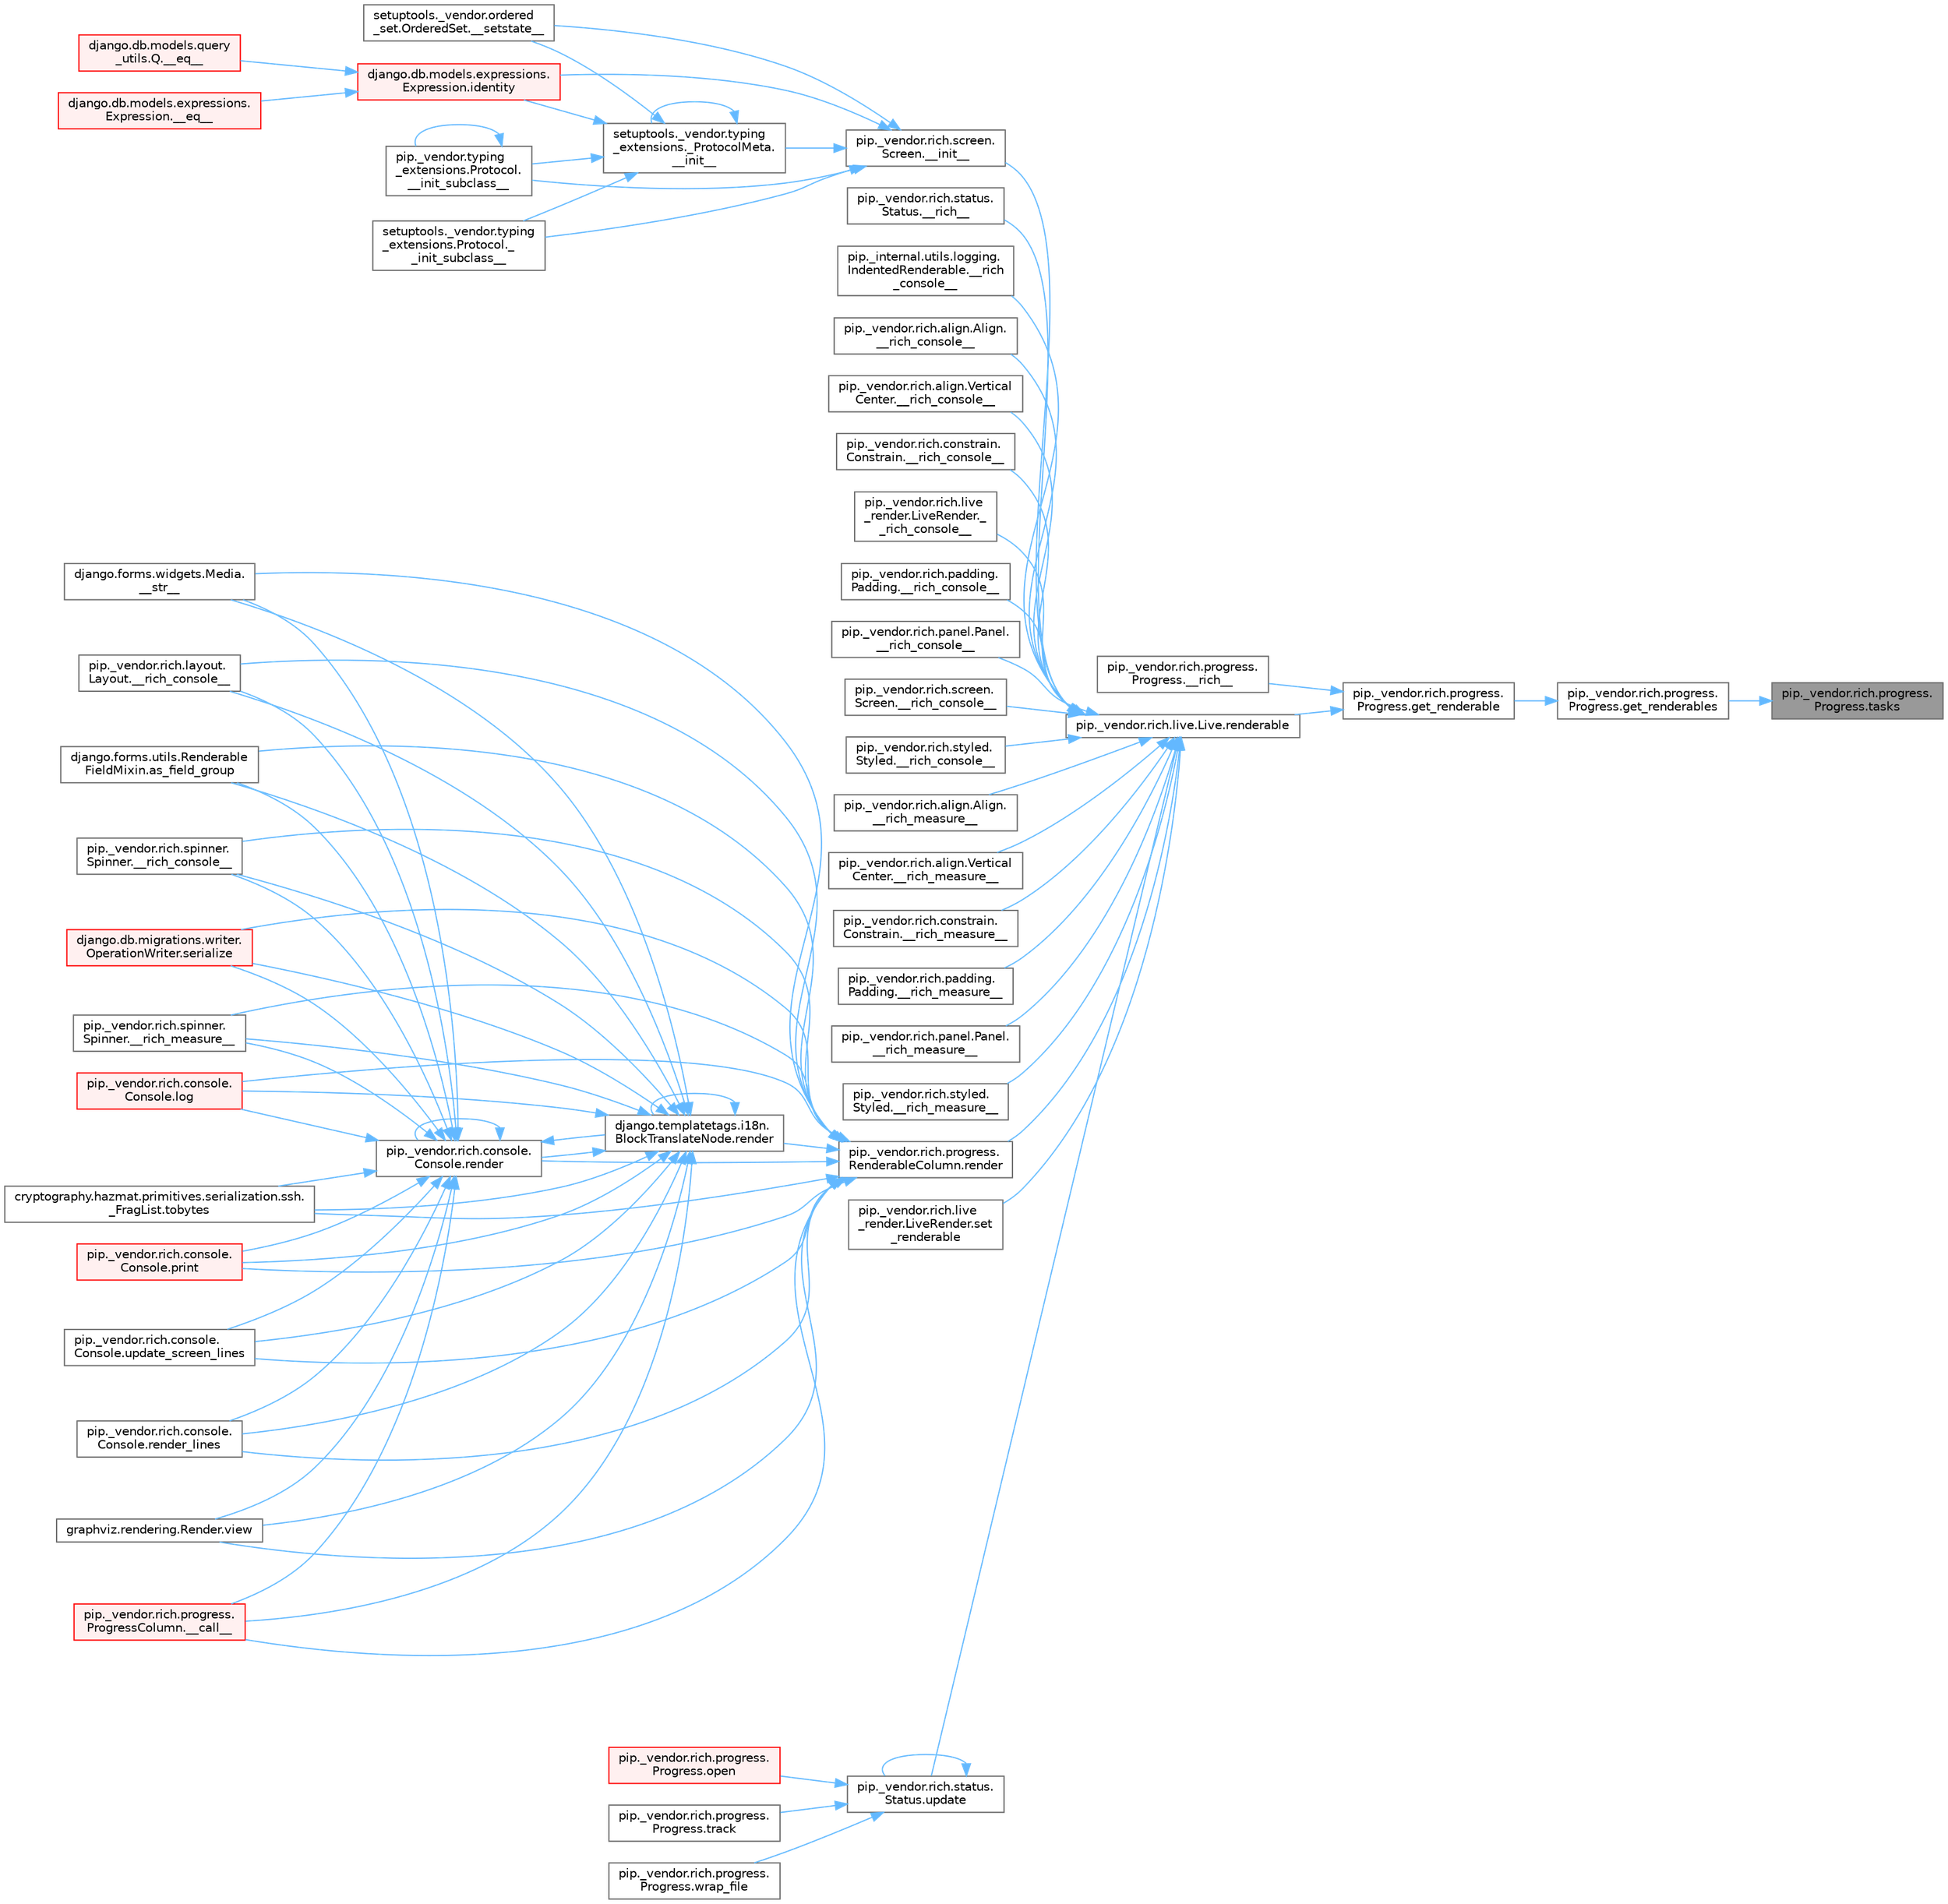 digraph "pip._vendor.rich.progress.Progress.tasks"
{
 // LATEX_PDF_SIZE
  bgcolor="transparent";
  edge [fontname=Helvetica,fontsize=10,labelfontname=Helvetica,labelfontsize=10];
  node [fontname=Helvetica,fontsize=10,shape=box,height=0.2,width=0.4];
  rankdir="RL";
  Node1 [id="Node000001",label="pip._vendor.rich.progress.\lProgress.tasks",height=0.2,width=0.4,color="gray40", fillcolor="grey60", style="filled", fontcolor="black",tooltip=" "];
  Node1 -> Node2 [id="edge1_Node000001_Node000002",dir="back",color="steelblue1",style="solid",tooltip=" "];
  Node2 [id="Node000002",label="pip._vendor.rich.progress.\lProgress.get_renderables",height=0.2,width=0.4,color="grey40", fillcolor="white", style="filled",URL="$classpip_1_1__vendor_1_1rich_1_1progress_1_1_progress.html#ae329cb9b10713e0971717cebcf2d234f",tooltip=" "];
  Node2 -> Node3 [id="edge2_Node000002_Node000003",dir="back",color="steelblue1",style="solid",tooltip=" "];
  Node3 [id="Node000003",label="pip._vendor.rich.progress.\lProgress.get_renderable",height=0.2,width=0.4,color="grey40", fillcolor="white", style="filled",URL="$classpip_1_1__vendor_1_1rich_1_1progress_1_1_progress.html#ab746045f5e787bfde4a7a7e815b17a14",tooltip=" "];
  Node3 -> Node4 [id="edge3_Node000003_Node000004",dir="back",color="steelblue1",style="solid",tooltip=" "];
  Node4 [id="Node000004",label="pip._vendor.rich.progress.\lProgress.__rich__",height=0.2,width=0.4,color="grey40", fillcolor="white", style="filled",URL="$classpip_1_1__vendor_1_1rich_1_1progress_1_1_progress.html#adfc2c3c96fc19f9857390a0ea107bd97",tooltip=" "];
  Node3 -> Node5 [id="edge4_Node000003_Node000005",dir="back",color="steelblue1",style="solid",tooltip=" "];
  Node5 [id="Node000005",label="pip._vendor.rich.live.Live.renderable",height=0.2,width=0.4,color="grey40", fillcolor="white", style="filled",URL="$classpip_1_1__vendor_1_1rich_1_1live_1_1_live.html#adbdec7c7c6ac9070814e96b505a173c1",tooltip=" "];
  Node5 -> Node6 [id="edge5_Node000005_Node000006",dir="back",color="steelblue1",style="solid",tooltip=" "];
  Node6 [id="Node000006",label="pip._vendor.rich.screen.\lScreen.__init__",height=0.2,width=0.4,color="grey40", fillcolor="white", style="filled",URL="$classpip_1_1__vendor_1_1rich_1_1screen_1_1_screen.html#a22f6d80765fbc681aed44b087ec45446",tooltip=" "];
  Node6 -> Node7 [id="edge6_Node000006_Node000007",dir="back",color="steelblue1",style="solid",tooltip=" "];
  Node7 [id="Node000007",label="setuptools._vendor.typing\l_extensions._ProtocolMeta.\l__init__",height=0.2,width=0.4,color="grey40", fillcolor="white", style="filled",URL="$classsetuptools_1_1__vendor_1_1typing__extensions_1_1___protocol_meta.html#a7bbaff8ac6d19534b46bca363ee0b43a",tooltip=" "];
  Node7 -> Node7 [id="edge7_Node000007_Node000007",dir="back",color="steelblue1",style="solid",tooltip=" "];
  Node7 -> Node8 [id="edge8_Node000007_Node000008",dir="back",color="steelblue1",style="solid",tooltip=" "];
  Node8 [id="Node000008",label="pip._vendor.typing\l_extensions.Protocol.\l__init_subclass__",height=0.2,width=0.4,color="grey40", fillcolor="white", style="filled",URL="$classpip_1_1__vendor_1_1typing__extensions_1_1_protocol.html#a2916efc86cebb8aba6deb7fd30b33988",tooltip=" "];
  Node8 -> Node8 [id="edge9_Node000008_Node000008",dir="back",color="steelblue1",style="solid",tooltip=" "];
  Node7 -> Node9 [id="edge10_Node000007_Node000009",dir="back",color="steelblue1",style="solid",tooltip=" "];
  Node9 [id="Node000009",label="setuptools._vendor.typing\l_extensions.Protocol._\l_init_subclass__",height=0.2,width=0.4,color="grey40", fillcolor="white", style="filled",URL="$classsetuptools_1_1__vendor_1_1typing__extensions_1_1_protocol.html#ac6cbebc092a4724ab3704c5334059874",tooltip=" "];
  Node7 -> Node10 [id="edge11_Node000007_Node000010",dir="back",color="steelblue1",style="solid",tooltip=" "];
  Node10 [id="Node000010",label="setuptools._vendor.ordered\l_set.OrderedSet.__setstate__",height=0.2,width=0.4,color="grey40", fillcolor="white", style="filled",URL="$classsetuptools_1_1__vendor_1_1ordered__set_1_1_ordered_set.html#aa7f7de9d987829525d06db565fe1b4a1",tooltip=" "];
  Node7 -> Node11 [id="edge12_Node000007_Node000011",dir="back",color="steelblue1",style="solid",tooltip=" "];
  Node11 [id="Node000011",label="django.db.models.expressions.\lExpression.identity",height=0.2,width=0.4,color="red", fillcolor="#FFF0F0", style="filled",URL="$classdjango_1_1db_1_1models_1_1expressions_1_1_expression.html#a10048810b5eb8641acf3bc150731b925",tooltip=" "];
  Node11 -> Node12 [id="edge13_Node000011_Node000012",dir="back",color="steelblue1",style="solid",tooltip=" "];
  Node12 [id="Node000012",label="django.db.models.expressions.\lExpression.__eq__",height=0.2,width=0.4,color="red", fillcolor="#FFF0F0", style="filled",URL="$classdjango_1_1db_1_1models_1_1expressions_1_1_expression.html#adb4c2940b4e88b38771aac46593315e1",tooltip=" "];
  Node11 -> Node21 [id="edge14_Node000011_Node000021",dir="back",color="steelblue1",style="solid",tooltip=" "];
  Node21 [id="Node000021",label="django.db.models.query\l_utils.Q.__eq__",height=0.2,width=0.4,color="red", fillcolor="#FFF0F0", style="filled",URL="$classdjango_1_1db_1_1models_1_1query__utils_1_1_q.html#aa83c3e0a1d5257be65a946fcc4baf58a",tooltip=" "];
  Node6 -> Node8 [id="edge15_Node000006_Node000008",dir="back",color="steelblue1",style="solid",tooltip=" "];
  Node6 -> Node9 [id="edge16_Node000006_Node000009",dir="back",color="steelblue1",style="solid",tooltip=" "];
  Node6 -> Node10 [id="edge17_Node000006_Node000010",dir="back",color="steelblue1",style="solid",tooltip=" "];
  Node6 -> Node11 [id="edge18_Node000006_Node000011",dir="back",color="steelblue1",style="solid",tooltip=" "];
  Node5 -> Node38 [id="edge19_Node000005_Node000038",dir="back",color="steelblue1",style="solid",tooltip=" "];
  Node38 [id="Node000038",label="pip._vendor.rich.status.\lStatus.__rich__",height=0.2,width=0.4,color="grey40", fillcolor="white", style="filled",URL="$classpip_1_1__vendor_1_1rich_1_1status_1_1_status.html#ad0400b8f53bb4765ac88deb00d4b067e",tooltip=" "];
  Node5 -> Node39 [id="edge20_Node000005_Node000039",dir="back",color="steelblue1",style="solid",tooltip=" "];
  Node39 [id="Node000039",label="pip._internal.utils.logging.\lIndentedRenderable.__rich\l_console__",height=0.2,width=0.4,color="grey40", fillcolor="white", style="filled",URL="$classpip_1_1__internal_1_1utils_1_1logging_1_1_indented_renderable.html#ac062d96315bc4c32d75237b9acfa91c7",tooltip=" "];
  Node5 -> Node40 [id="edge21_Node000005_Node000040",dir="back",color="steelblue1",style="solid",tooltip=" "];
  Node40 [id="Node000040",label="pip._vendor.rich.align.Align.\l__rich_console__",height=0.2,width=0.4,color="grey40", fillcolor="white", style="filled",URL="$classpip_1_1__vendor_1_1rich_1_1align_1_1_align.html#afd4f8994e1355e2c22c2aa1145f0d400",tooltip=" "];
  Node5 -> Node41 [id="edge22_Node000005_Node000041",dir="back",color="steelblue1",style="solid",tooltip=" "];
  Node41 [id="Node000041",label="pip._vendor.rich.align.Vertical\lCenter.__rich_console__",height=0.2,width=0.4,color="grey40", fillcolor="white", style="filled",URL="$classpip_1_1__vendor_1_1rich_1_1align_1_1_vertical_center.html#a001f705e33eb498f4d9c13249aa09cd8",tooltip=" "];
  Node5 -> Node42 [id="edge23_Node000005_Node000042",dir="back",color="steelblue1",style="solid",tooltip=" "];
  Node42 [id="Node000042",label="pip._vendor.rich.constrain.\lConstrain.__rich_console__",height=0.2,width=0.4,color="grey40", fillcolor="white", style="filled",URL="$classpip_1_1__vendor_1_1rich_1_1constrain_1_1_constrain.html#ae3ecbe4f7b8575b5b65f308633f3d84a",tooltip=" "];
  Node5 -> Node43 [id="edge24_Node000005_Node000043",dir="back",color="steelblue1",style="solid",tooltip=" "];
  Node43 [id="Node000043",label="pip._vendor.rich.live\l_render.LiveRender._\l_rich_console__",height=0.2,width=0.4,color="grey40", fillcolor="white", style="filled",URL="$classpip_1_1__vendor_1_1rich_1_1live__render_1_1_live_render.html#ad912ba8e93bac99aa63c5291cf34b87b",tooltip=" "];
  Node5 -> Node44 [id="edge25_Node000005_Node000044",dir="back",color="steelblue1",style="solid",tooltip=" "];
  Node44 [id="Node000044",label="pip._vendor.rich.padding.\lPadding.__rich_console__",height=0.2,width=0.4,color="grey40", fillcolor="white", style="filled",URL="$classpip_1_1__vendor_1_1rich_1_1padding_1_1_padding.html#a23e27b4fb591fa1a4b6a04c497729077",tooltip=" "];
  Node5 -> Node45 [id="edge26_Node000005_Node000045",dir="back",color="steelblue1",style="solid",tooltip=" "];
  Node45 [id="Node000045",label="pip._vendor.rich.panel.Panel.\l__rich_console__",height=0.2,width=0.4,color="grey40", fillcolor="white", style="filled",URL="$classpip_1_1__vendor_1_1rich_1_1panel_1_1_panel.html#a6c612abd2dc827e0625fba926d709fb6",tooltip=" "];
  Node5 -> Node46 [id="edge27_Node000005_Node000046",dir="back",color="steelblue1",style="solid",tooltip=" "];
  Node46 [id="Node000046",label="pip._vendor.rich.screen.\lScreen.__rich_console__",height=0.2,width=0.4,color="grey40", fillcolor="white", style="filled",URL="$classpip_1_1__vendor_1_1rich_1_1screen_1_1_screen.html#a5da09dde31d7cd9ba21f9800a67f5c04",tooltip=" "];
  Node5 -> Node47 [id="edge28_Node000005_Node000047",dir="back",color="steelblue1",style="solid",tooltip=" "];
  Node47 [id="Node000047",label="pip._vendor.rich.styled.\lStyled.__rich_console__",height=0.2,width=0.4,color="grey40", fillcolor="white", style="filled",URL="$classpip_1_1__vendor_1_1rich_1_1styled_1_1_styled.html#ad2b41aa2911394ea81c2ea590ae7d588",tooltip=" "];
  Node5 -> Node48 [id="edge29_Node000005_Node000048",dir="back",color="steelblue1",style="solid",tooltip=" "];
  Node48 [id="Node000048",label="pip._vendor.rich.align.Align.\l__rich_measure__",height=0.2,width=0.4,color="grey40", fillcolor="white", style="filled",URL="$classpip_1_1__vendor_1_1rich_1_1align_1_1_align.html#af7852bebb526ddcc7effed71efb242cf",tooltip=" "];
  Node5 -> Node49 [id="edge30_Node000005_Node000049",dir="back",color="steelblue1",style="solid",tooltip=" "];
  Node49 [id="Node000049",label="pip._vendor.rich.align.Vertical\lCenter.__rich_measure__",height=0.2,width=0.4,color="grey40", fillcolor="white", style="filled",URL="$classpip_1_1__vendor_1_1rich_1_1align_1_1_vertical_center.html#a7a692ada7be63914dd9c93489268dccf",tooltip=" "];
  Node5 -> Node50 [id="edge31_Node000005_Node000050",dir="back",color="steelblue1",style="solid",tooltip=" "];
  Node50 [id="Node000050",label="pip._vendor.rich.constrain.\lConstrain.__rich_measure__",height=0.2,width=0.4,color="grey40", fillcolor="white", style="filled",URL="$classpip_1_1__vendor_1_1rich_1_1constrain_1_1_constrain.html#afd77ff426e7fb8650f8179677c8be99d",tooltip=" "];
  Node5 -> Node51 [id="edge32_Node000005_Node000051",dir="back",color="steelblue1",style="solid",tooltip=" "];
  Node51 [id="Node000051",label="pip._vendor.rich.padding.\lPadding.__rich_measure__",height=0.2,width=0.4,color="grey40", fillcolor="white", style="filled",URL="$classpip_1_1__vendor_1_1rich_1_1padding_1_1_padding.html#a54c9564b765b9835d72f4390b0753b1d",tooltip=" "];
  Node5 -> Node52 [id="edge33_Node000005_Node000052",dir="back",color="steelblue1",style="solid",tooltip=" "];
  Node52 [id="Node000052",label="pip._vendor.rich.panel.Panel.\l__rich_measure__",height=0.2,width=0.4,color="grey40", fillcolor="white", style="filled",URL="$classpip_1_1__vendor_1_1rich_1_1panel_1_1_panel.html#afe0c3ee9c576add635acabbcabd69263",tooltip=" "];
  Node5 -> Node53 [id="edge34_Node000005_Node000053",dir="back",color="steelblue1",style="solid",tooltip=" "];
  Node53 [id="Node000053",label="pip._vendor.rich.styled.\lStyled.__rich_measure__",height=0.2,width=0.4,color="grey40", fillcolor="white", style="filled",URL="$classpip_1_1__vendor_1_1rich_1_1styled_1_1_styled.html#acc2c5f9df88cf6b573238c8deab40ef1",tooltip=" "];
  Node5 -> Node54 [id="edge35_Node000005_Node000054",dir="back",color="steelblue1",style="solid",tooltip=" "];
  Node54 [id="Node000054",label="pip._vendor.rich.progress.\lRenderableColumn.render",height=0.2,width=0.4,color="grey40", fillcolor="white", style="filled",URL="$classpip_1_1__vendor_1_1rich_1_1progress_1_1_renderable_column.html#ab9778a61564a147ed0134e7b045a3858",tooltip=" "];
  Node54 -> Node55 [id="edge36_Node000054_Node000055",dir="back",color="steelblue1",style="solid",tooltip=" "];
  Node55 [id="Node000055",label="pip._vendor.rich.progress.\lProgressColumn.__call__",height=0.2,width=0.4,color="red", fillcolor="#FFF0F0", style="filled",URL="$classpip_1_1__vendor_1_1rich_1_1progress_1_1_progress_column.html#ae0c399be74222f949edb0fa5324cf6ea",tooltip=" "];
  Node54 -> Node58 [id="edge37_Node000054_Node000058",dir="back",color="steelblue1",style="solid",tooltip=" "];
  Node58 [id="Node000058",label="pip._vendor.rich.layout.\lLayout.__rich_console__",height=0.2,width=0.4,color="grey40", fillcolor="white", style="filled",URL="$classpip_1_1__vendor_1_1rich_1_1layout_1_1_layout.html#ac39cb3d17d2b0324ee1b0dada41a3ebd",tooltip=" "];
  Node54 -> Node59 [id="edge38_Node000054_Node000059",dir="back",color="steelblue1",style="solid",tooltip=" "];
  Node59 [id="Node000059",label="pip._vendor.rich.spinner.\lSpinner.__rich_console__",height=0.2,width=0.4,color="grey40", fillcolor="white", style="filled",URL="$classpip_1_1__vendor_1_1rich_1_1spinner_1_1_spinner.html#a6883d8dced19ac48d4dfc74f776357fd",tooltip=" "];
  Node54 -> Node60 [id="edge39_Node000054_Node000060",dir="back",color="steelblue1",style="solid",tooltip=" "];
  Node60 [id="Node000060",label="pip._vendor.rich.spinner.\lSpinner.__rich_measure__",height=0.2,width=0.4,color="grey40", fillcolor="white", style="filled",URL="$classpip_1_1__vendor_1_1rich_1_1spinner_1_1_spinner.html#a89745682c823c44a31bae8e8d07869f5",tooltip=" "];
  Node54 -> Node61 [id="edge40_Node000054_Node000061",dir="back",color="steelblue1",style="solid",tooltip=" "];
  Node61 [id="Node000061",label="django.forms.widgets.Media.\l__str__",height=0.2,width=0.4,color="grey40", fillcolor="white", style="filled",URL="$classdjango_1_1forms_1_1widgets_1_1_media.html#ae1651710548a7d9f14f036d035012d21",tooltip=" "];
  Node54 -> Node62 [id="edge41_Node000054_Node000062",dir="back",color="steelblue1",style="solid",tooltip=" "];
  Node62 [id="Node000062",label="django.forms.utils.Renderable\lFieldMixin.as_field_group",height=0.2,width=0.4,color="grey40", fillcolor="white", style="filled",URL="$classdjango_1_1forms_1_1utils_1_1_renderable_field_mixin.html#a1e9a1b4f790ea694431554267fd5d74c",tooltip=" "];
  Node54 -> Node63 [id="edge42_Node000054_Node000063",dir="back",color="steelblue1",style="solid",tooltip=" "];
  Node63 [id="Node000063",label="pip._vendor.rich.console.\lConsole.log",height=0.2,width=0.4,color="red", fillcolor="#FFF0F0", style="filled",URL="$classpip_1_1__vendor_1_1rich_1_1console_1_1_console.html#af9c77e39f9413fc2b134c60cfa23b0f1",tooltip=" "];
  Node54 -> Node451 [id="edge43_Node000054_Node000451",dir="back",color="steelblue1",style="solid",tooltip=" "];
  Node451 [id="Node000451",label="pip._vendor.rich.console.\lConsole.print",height=0.2,width=0.4,color="red", fillcolor="#FFF0F0", style="filled",URL="$classpip_1_1__vendor_1_1rich_1_1console_1_1_console.html#af954370cdbb49236b597f2c11064549d",tooltip=" "];
  Node54 -> Node533 [id="edge44_Node000054_Node000533",dir="back",color="steelblue1",style="solid",tooltip=" "];
  Node533 [id="Node000533",label="django.templatetags.i18n.\lBlockTranslateNode.render",height=0.2,width=0.4,color="grey40", fillcolor="white", style="filled",URL="$classdjango_1_1templatetags_1_1i18n_1_1_block_translate_node.html#aaf05bebfd02c1c4b676387ada0357832",tooltip=" "];
  Node533 -> Node55 [id="edge45_Node000533_Node000055",dir="back",color="steelblue1",style="solid",tooltip=" "];
  Node533 -> Node58 [id="edge46_Node000533_Node000058",dir="back",color="steelblue1",style="solid",tooltip=" "];
  Node533 -> Node59 [id="edge47_Node000533_Node000059",dir="back",color="steelblue1",style="solid",tooltip=" "];
  Node533 -> Node60 [id="edge48_Node000533_Node000060",dir="back",color="steelblue1",style="solid",tooltip=" "];
  Node533 -> Node61 [id="edge49_Node000533_Node000061",dir="back",color="steelblue1",style="solid",tooltip=" "];
  Node533 -> Node62 [id="edge50_Node000533_Node000062",dir="back",color="steelblue1",style="solid",tooltip=" "];
  Node533 -> Node63 [id="edge51_Node000533_Node000063",dir="back",color="steelblue1",style="solid",tooltip=" "];
  Node533 -> Node451 [id="edge52_Node000533_Node000451",dir="back",color="steelblue1",style="solid",tooltip=" "];
  Node533 -> Node533 [id="edge53_Node000533_Node000533",dir="back",color="steelblue1",style="solid",tooltip=" "];
  Node533 -> Node534 [id="edge54_Node000533_Node000534",dir="back",color="steelblue1",style="solid",tooltip=" "];
  Node534 [id="Node000534",label="pip._vendor.rich.console.\lConsole.render",height=0.2,width=0.4,color="grey40", fillcolor="white", style="filled",URL="$classpip_1_1__vendor_1_1rich_1_1console_1_1_console.html#a9551b8254c573105adde80622393a938",tooltip=" "];
  Node534 -> Node55 [id="edge55_Node000534_Node000055",dir="back",color="steelblue1",style="solid",tooltip=" "];
  Node534 -> Node58 [id="edge56_Node000534_Node000058",dir="back",color="steelblue1",style="solid",tooltip=" "];
  Node534 -> Node59 [id="edge57_Node000534_Node000059",dir="back",color="steelblue1",style="solid",tooltip=" "];
  Node534 -> Node60 [id="edge58_Node000534_Node000060",dir="back",color="steelblue1",style="solid",tooltip=" "];
  Node534 -> Node61 [id="edge59_Node000534_Node000061",dir="back",color="steelblue1",style="solid",tooltip=" "];
  Node534 -> Node62 [id="edge60_Node000534_Node000062",dir="back",color="steelblue1",style="solid",tooltip=" "];
  Node534 -> Node63 [id="edge61_Node000534_Node000063",dir="back",color="steelblue1",style="solid",tooltip=" "];
  Node534 -> Node451 [id="edge62_Node000534_Node000451",dir="back",color="steelblue1",style="solid",tooltip=" "];
  Node534 -> Node533 [id="edge63_Node000534_Node000533",dir="back",color="steelblue1",style="solid",tooltip=" "];
  Node534 -> Node534 [id="edge64_Node000534_Node000534",dir="back",color="steelblue1",style="solid",tooltip=" "];
  Node534 -> Node535 [id="edge65_Node000534_Node000535",dir="back",color="steelblue1",style="solid",tooltip=" "];
  Node535 [id="Node000535",label="pip._vendor.rich.console.\lConsole.render_lines",height=0.2,width=0.4,color="grey40", fillcolor="white", style="filled",URL="$classpip_1_1__vendor_1_1rich_1_1console_1_1_console.html#a5818808a49db20c5bee6986425f96f14",tooltip=" "];
  Node534 -> Node536 [id="edge66_Node000534_Node000536",dir="back",color="steelblue1",style="solid",tooltip=" "];
  Node536 [id="Node000536",label="django.db.migrations.writer.\lOperationWriter.serialize",height=0.2,width=0.4,color="red", fillcolor="#FFF0F0", style="filled",URL="$classdjango_1_1db_1_1migrations_1_1writer_1_1_operation_writer.html#a866e8d13e1c54a35d74e9a6b0383b2f8",tooltip=" "];
  Node534 -> Node608 [id="edge67_Node000534_Node000608",dir="back",color="steelblue1",style="solid",tooltip=" "];
  Node608 [id="Node000608",label="cryptography.hazmat.primitives.serialization.ssh.\l_FragList.tobytes",height=0.2,width=0.4,color="grey40", fillcolor="white", style="filled",URL="$classcryptography_1_1hazmat_1_1primitives_1_1serialization_1_1ssh_1_1___frag_list.html#a195dd4e7c741624829a13af53fa3de38",tooltip=" "];
  Node534 -> Node609 [id="edge68_Node000534_Node000609",dir="back",color="steelblue1",style="solid",tooltip=" "];
  Node609 [id="Node000609",label="pip._vendor.rich.console.\lConsole.update_screen_lines",height=0.2,width=0.4,color="grey40", fillcolor="white", style="filled",URL="$classpip_1_1__vendor_1_1rich_1_1console_1_1_console.html#a21cfe5af86ec7533f23d45fe2969817e",tooltip=" "];
  Node534 -> Node610 [id="edge69_Node000534_Node000610",dir="back",color="steelblue1",style="solid",tooltip=" "];
  Node610 [id="Node000610",label="graphviz.rendering.Render.view",height=0.2,width=0.4,color="grey40", fillcolor="white", style="filled",URL="$classgraphviz_1_1rendering_1_1_render.html#a53169c422996b9a7e92b5580c13914e2",tooltip=" "];
  Node533 -> Node535 [id="edge70_Node000533_Node000535",dir="back",color="steelblue1",style="solid",tooltip=" "];
  Node533 -> Node536 [id="edge71_Node000533_Node000536",dir="back",color="steelblue1",style="solid",tooltip=" "];
  Node533 -> Node608 [id="edge72_Node000533_Node000608",dir="back",color="steelblue1",style="solid",tooltip=" "];
  Node533 -> Node609 [id="edge73_Node000533_Node000609",dir="back",color="steelblue1",style="solid",tooltip=" "];
  Node533 -> Node610 [id="edge74_Node000533_Node000610",dir="back",color="steelblue1",style="solid",tooltip=" "];
  Node54 -> Node534 [id="edge75_Node000054_Node000534",dir="back",color="steelblue1",style="solid",tooltip=" "];
  Node54 -> Node535 [id="edge76_Node000054_Node000535",dir="back",color="steelblue1",style="solid",tooltip=" "];
  Node54 -> Node536 [id="edge77_Node000054_Node000536",dir="back",color="steelblue1",style="solid",tooltip=" "];
  Node54 -> Node608 [id="edge78_Node000054_Node000608",dir="back",color="steelblue1",style="solid",tooltip=" "];
  Node54 -> Node609 [id="edge79_Node000054_Node000609",dir="back",color="steelblue1",style="solid",tooltip=" "];
  Node54 -> Node610 [id="edge80_Node000054_Node000610",dir="back",color="steelblue1",style="solid",tooltip=" "];
  Node5 -> Node3177 [id="edge81_Node000005_Node003177",dir="back",color="steelblue1",style="solid",tooltip=" "];
  Node3177 [id="Node003177",label="pip._vendor.rich.live\l_render.LiveRender.set\l_renderable",height=0.2,width=0.4,color="grey40", fillcolor="white", style="filled",URL="$classpip_1_1__vendor_1_1rich_1_1live__render_1_1_live_render.html#a3e10f6ca40eb275b181a0c2e61855e9d",tooltip=" "];
  Node5 -> Node3178 [id="edge82_Node000005_Node003178",dir="back",color="steelblue1",style="solid",tooltip=" "];
  Node3178 [id="Node003178",label="pip._vendor.rich.status.\lStatus.update",height=0.2,width=0.4,color="grey40", fillcolor="white", style="filled",URL="$classpip_1_1__vendor_1_1rich_1_1status_1_1_status.html#a247833e956938350361ef6419697f7f3",tooltip=" "];
  Node3178 -> Node131 [id="edge83_Node003178_Node000131",dir="back",color="steelblue1",style="solid",tooltip=" "];
  Node131 [id="Node000131",label="pip._vendor.rich.progress.\lProgress.open",height=0.2,width=0.4,color="red", fillcolor="#FFF0F0", style="filled",URL="$classpip_1_1__vendor_1_1rich_1_1progress_1_1_progress.html#a204bface9fc63d04e72844b751bcd8e3",tooltip=" "];
  Node3178 -> Node710 [id="edge84_Node003178_Node000710",dir="back",color="steelblue1",style="solid",tooltip=" "];
  Node710 [id="Node000710",label="pip._vendor.rich.progress.\lProgress.track",height=0.2,width=0.4,color="grey40", fillcolor="white", style="filled",URL="$classpip_1_1__vendor_1_1rich_1_1progress_1_1_progress.html#aee9ea5592b98f74ebb5acb76bc499601",tooltip=" "];
  Node3178 -> Node3178 [id="edge85_Node003178_Node003178",dir="back",color="steelblue1",style="solid",tooltip=" "];
  Node3178 -> Node711 [id="edge86_Node003178_Node000711",dir="back",color="steelblue1",style="solid",tooltip=" "];
  Node711 [id="Node000711",label="pip._vendor.rich.progress.\lProgress.wrap_file",height=0.2,width=0.4,color="grey40", fillcolor="white", style="filled",URL="$classpip_1_1__vendor_1_1rich_1_1progress_1_1_progress.html#a53efbf901b66a0000b6d3fd0c53250be",tooltip=" "];
}
